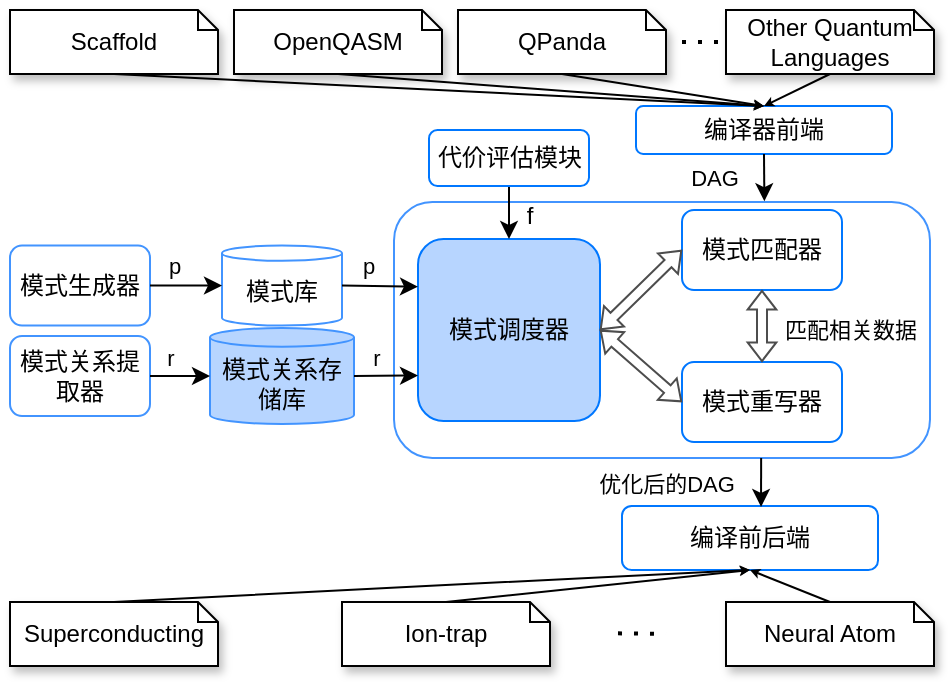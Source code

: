 <mxfile version="21.3.2" type="github">
  <diagram name="第 1 页" id="K5N59-PxgQzMK79zyUdz">
    <mxGraphModel dx="763" dy="496" grid="1" gridSize="10" guides="1" tooltips="1" connect="1" arrows="1" fold="1" page="1" pageScale="1" pageWidth="827" pageHeight="1169" math="0" shadow="0">
      <root>
        <mxCell id="0" />
        <mxCell id="1" parent="0" />
        <mxCell id="aQ9RTElr6oi922dg5BdD-1" value="" style="rounded=1;whiteSpace=wrap;html=1;fillColor=none;strokeColor=#4294FF;" vertex="1" parent="1">
          <mxGeometry x="342" y="176" width="268" height="128" as="geometry" />
        </mxCell>
        <mxCell id="aQ9RTElr6oi922dg5BdD-2" value="Other Quantum&lt;br&gt;Languages" style="shape=note;size=10;whiteSpace=wrap;html=1;shadow=1;" vertex="1" parent="1">
          <mxGeometry x="508" y="80" width="104" height="32" as="geometry" />
        </mxCell>
        <mxCell id="aQ9RTElr6oi922dg5BdD-3" value="OpenQASM" style="shape=note;size=10;whiteSpace=wrap;html=1;shadow=1;" vertex="1" parent="1">
          <mxGeometry x="262" y="80" width="104" height="32" as="geometry" />
        </mxCell>
        <mxCell id="aQ9RTElr6oi922dg5BdD-4" value="Scaffold" style="shape=note;size=10;whiteSpace=wrap;html=1;shadow=1;" vertex="1" parent="1">
          <mxGeometry x="150" y="80" width="104" height="32" as="geometry" />
        </mxCell>
        <mxCell id="aQ9RTElr6oi922dg5BdD-5" value="QPanda" style="shape=note;size=10;whiteSpace=wrap;html=1;shadow=1;" vertex="1" parent="1">
          <mxGeometry x="374" y="80" width="104" height="32" as="geometry" />
        </mxCell>
        <mxCell id="aQ9RTElr6oi922dg5BdD-6" value="编译器前端" style="rounded=1;whiteSpace=wrap;html=1;strokeColor=#0077FF;" vertex="1" parent="1">
          <mxGeometry x="463" y="128" width="128" height="24" as="geometry" />
        </mxCell>
        <mxCell id="aQ9RTElr6oi922dg5BdD-7" value="" style="endArrow=classic;html=1;rounded=0;exitX=0.5;exitY=1;exitDx=0;exitDy=0;exitPerimeter=0;entryX=0.5;entryY=0;entryDx=0;entryDy=0;endSize=2;" edge="1" parent="1" source="aQ9RTElr6oi922dg5BdD-4" target="aQ9RTElr6oi922dg5BdD-6">
          <mxGeometry width="50" height="50" relative="1" as="geometry">
            <mxPoint x="310" y="34" as="sourcePoint" />
            <mxPoint x="360" y="-16" as="targetPoint" />
          </mxGeometry>
        </mxCell>
        <mxCell id="aQ9RTElr6oi922dg5BdD-8" value="" style="endArrow=classic;html=1;rounded=0;exitX=0.5;exitY=1;exitDx=0;exitDy=0;exitPerimeter=0;entryX=0.5;entryY=0;entryDx=0;entryDy=0;endSize=2;" edge="1" parent="1" source="aQ9RTElr6oi922dg5BdD-3" target="aQ9RTElr6oi922dg5BdD-6">
          <mxGeometry width="50" height="50" relative="1" as="geometry">
            <mxPoint x="210" y="120" as="sourcePoint" />
            <mxPoint x="370" y="144" as="targetPoint" />
          </mxGeometry>
        </mxCell>
        <mxCell id="aQ9RTElr6oi922dg5BdD-9" value="" style="endArrow=classic;html=1;rounded=0;exitX=0.5;exitY=1;exitDx=0;exitDy=0;exitPerimeter=0;endSize=2;entryX=0.5;entryY=0;entryDx=0;entryDy=0;" edge="1" parent="1" source="aQ9RTElr6oi922dg5BdD-5" target="aQ9RTElr6oi922dg5BdD-6">
          <mxGeometry width="50" height="50" relative="1" as="geometry">
            <mxPoint x="310" y="34" as="sourcePoint" />
            <mxPoint x="494" y="176" as="targetPoint" />
          </mxGeometry>
        </mxCell>
        <mxCell id="aQ9RTElr6oi922dg5BdD-10" value="" style="endArrow=classic;html=1;rounded=0;exitX=0.5;exitY=1;exitDx=0;exitDy=0;exitPerimeter=0;endSize=2;entryX=0.5;entryY=0;entryDx=0;entryDy=0;" edge="1" parent="1" source="aQ9RTElr6oi922dg5BdD-2" target="aQ9RTElr6oi922dg5BdD-6">
          <mxGeometry width="50" height="50" relative="1" as="geometry">
            <mxPoint x="310" y="34" as="sourcePoint" />
            <mxPoint x="360" y="136" as="targetPoint" />
          </mxGeometry>
        </mxCell>
        <mxCell id="aQ9RTElr6oi922dg5BdD-11" value="" style="endArrow=none;dashed=1;html=1;dashPattern=1 3;strokeWidth=2;rounded=0;entryX=0.019;entryY=0.5;entryDx=0;entryDy=0;entryPerimeter=0;" edge="1" parent="1" target="aQ9RTElr6oi922dg5BdD-2">
          <mxGeometry width="50" height="50" relative="1" as="geometry">
            <mxPoint x="486" y="96" as="sourcePoint" />
            <mxPoint x="502" y="96" as="targetPoint" />
            <Array as="points" />
          </mxGeometry>
        </mxCell>
        <mxCell id="aQ9RTElr6oi922dg5BdD-12" value="模式匹配器" style="rounded=1;whiteSpace=wrap;html=1;strokeColor=#0077FF;" vertex="1" parent="1">
          <mxGeometry x="486" y="180" width="80" height="40" as="geometry" />
        </mxCell>
        <mxCell id="aQ9RTElr6oi922dg5BdD-13" value="模式重写器" style="rounded=1;whiteSpace=wrap;html=1;strokeColor=#0077FF;" vertex="1" parent="1">
          <mxGeometry x="486" y="256" width="80" height="40" as="geometry" />
        </mxCell>
        <mxCell id="aQ9RTElr6oi922dg5BdD-14" value="模式调度器" style="whiteSpace=wrap;html=1;aspect=fixed;fillColor=#B7D5FF;rounded=1;arcSize=14;strokeColor=#0077FF;" vertex="1" parent="1">
          <mxGeometry x="354" y="194.5" width="91" height="91" as="geometry" />
        </mxCell>
        <mxCell id="aQ9RTElr6oi922dg5BdD-15" value="模式关系存储库" style="shape=cylinder3;whiteSpace=wrap;html=1;boundedLbl=1;backgroundOutline=1;size=4.667;fillColor=#B7D5FF;strokeColor=#4294FF;" vertex="1" parent="1">
          <mxGeometry x="250" y="239" width="72" height="48" as="geometry" />
        </mxCell>
        <mxCell id="aQ9RTElr6oi922dg5BdD-16" value="" style="endArrow=classic;html=1;rounded=0;entryX=0;entryY=0.75;entryDx=0;entryDy=0;exitX=1;exitY=0.5;exitDx=0;exitDy=0;exitPerimeter=0;endSize=6;" edge="1" parent="1" source="aQ9RTElr6oi922dg5BdD-15" target="aQ9RTElr6oi922dg5BdD-14">
          <mxGeometry relative="1" as="geometry">
            <mxPoint x="283.5" y="271.5" as="sourcePoint" />
            <mxPoint x="559.5" y="379.5" as="targetPoint" />
          </mxGeometry>
        </mxCell>
        <mxCell id="aQ9RTElr6oi922dg5BdD-17" value="r" style="edgeLabel;resizable=0;html=1;align=center;verticalAlign=middle;rotation=0;" connectable="0" vertex="1" parent="aQ9RTElr6oi922dg5BdD-16">
          <mxGeometry relative="1" as="geometry">
            <mxPoint x="-5" y="-9" as="offset" />
          </mxGeometry>
        </mxCell>
        <mxCell id="aQ9RTElr6oi922dg5BdD-18" value="模式库" style="shape=cylinder3;whiteSpace=wrap;html=1;boundedLbl=1;backgroundOutline=1;size=3.833;strokeColor=#4294FF;" vertex="1" parent="1">
          <mxGeometry x="256" y="197.75" width="60" height="40" as="geometry" />
        </mxCell>
        <mxCell id="aQ9RTElr6oi922dg5BdD-19" value="" style="endArrow=classic;html=1;rounded=0;exitX=1;exitY=0.5;exitDx=0;exitDy=0;exitPerimeter=0;entryX=0;entryY=0.262;entryDx=0;entryDy=0;entryPerimeter=0;endSize=6;" edge="1" parent="1" source="aQ9RTElr6oi922dg5BdD-18" target="aQ9RTElr6oi922dg5BdD-14">
          <mxGeometry relative="1" as="geometry">
            <mxPoint x="275.5" y="259.5" as="sourcePoint" />
            <mxPoint x="403.5" y="224.5" as="targetPoint" />
          </mxGeometry>
        </mxCell>
        <mxCell id="aQ9RTElr6oi922dg5BdD-20" value="p" style="edgeLabel;resizable=0;html=1;align=center;verticalAlign=middle;rotation=0;" connectable="0" vertex="1" parent="aQ9RTElr6oi922dg5BdD-19">
          <mxGeometry relative="1" as="geometry">
            <mxPoint x="-6" y="-10" as="offset" />
          </mxGeometry>
        </mxCell>
        <mxCell id="aQ9RTElr6oi922dg5BdD-21" value="匹配相关数据" style="edgeLabel;resizable=0;html=1;align=center;verticalAlign=middle;" connectable="0" vertex="1" parent="1">
          <mxGeometry x="565.997" y="239.0" as="geometry">
            <mxPoint x="4" y="1" as="offset" />
          </mxGeometry>
        </mxCell>
        <mxCell id="aQ9RTElr6oi922dg5BdD-22" value="" style="shape=flexArrow;endArrow=classic;startArrow=classic;html=1;rounded=0;width=5;endSize=2.758;startWidth=8.333;startSize=2.758;endWidth=8.333;entryX=1;entryY=0.5;entryDx=0;entryDy=0;exitX=0;exitY=0.5;exitDx=0;exitDy=0;strokeColor=#4D4D4D;" edge="1" parent="1" source="aQ9RTElr6oi922dg5BdD-13" target="aQ9RTElr6oi922dg5BdD-14">
          <mxGeometry width="100" height="100" relative="1" as="geometry">
            <mxPoint x="470" y="211" as="sourcePoint" />
            <mxPoint x="434" y="249" as="targetPoint" />
          </mxGeometry>
        </mxCell>
        <mxCell id="aQ9RTElr6oi922dg5BdD-23" value="" style="shape=flexArrow;endArrow=classic;startArrow=classic;html=1;rounded=0;width=5;endSize=2.758;startWidth=8.333;startSize=2.758;endWidth=8.333;entryX=1;entryY=0.5;entryDx=0;entryDy=0;exitX=0;exitY=0.5;exitDx=0;exitDy=0;fontColor=#B7D5FF;strokeColor=#4D4D4D;" edge="1" parent="1" source="aQ9RTElr6oi922dg5BdD-12" target="aQ9RTElr6oi922dg5BdD-14">
          <mxGeometry width="100" height="100" relative="1" as="geometry">
            <mxPoint x="450" y="391" as="sourcePoint" />
            <mxPoint x="414" y="352" as="targetPoint" />
          </mxGeometry>
        </mxCell>
        <mxCell id="aQ9RTElr6oi922dg5BdD-24" value="" style="shape=flexArrow;endArrow=classic;startArrow=classic;html=1;rounded=0;width=5;endSize=2.758;startWidth=8.333;startSize=2.758;endWidth=8.333;entryX=0.5;entryY=0;entryDx=0;entryDy=0;exitX=0.5;exitY=1;exitDx=0;exitDy=0;strokeColor=#4D4D4D;" edge="1" parent="1" source="aQ9RTElr6oi922dg5BdD-12" target="aQ9RTElr6oi922dg5BdD-13">
          <mxGeometry width="100" height="100" relative="1" as="geometry">
            <mxPoint x="470" y="211" as="sourcePoint" />
            <mxPoint x="434" y="249" as="targetPoint" />
          </mxGeometry>
        </mxCell>
        <mxCell id="aQ9RTElr6oi922dg5BdD-25" value="模式生成器" style="rounded=1;whiteSpace=wrap;html=1;strokeColor=#4294FF;" vertex="1" parent="1">
          <mxGeometry x="150" y="197.75" width="70" height="40" as="geometry" />
        </mxCell>
        <mxCell id="aQ9RTElr6oi922dg5BdD-26" value="模式关系提取器" style="rounded=1;whiteSpace=wrap;html=1;strokeColor=#4294FF;" vertex="1" parent="1">
          <mxGeometry x="150" y="243" width="70" height="40" as="geometry" />
        </mxCell>
        <mxCell id="aQ9RTElr6oi922dg5BdD-27" value="" style="endArrow=classic;html=1;rounded=0;exitX=1;exitY=0.5;exitDx=0;exitDy=0;entryX=0;entryY=0.5;entryDx=0;entryDy=0;entryPerimeter=0;endSize=6;" edge="1" parent="1" source="aQ9RTElr6oi922dg5BdD-25" target="aQ9RTElr6oi922dg5BdD-18">
          <mxGeometry relative="1" as="geometry">
            <mxPoint x="330" y="226" as="sourcePoint" />
            <mxPoint x="362" y="226" as="targetPoint" />
          </mxGeometry>
        </mxCell>
        <mxCell id="aQ9RTElr6oi922dg5BdD-28" value="p" style="edgeLabel;resizable=0;html=1;align=center;verticalAlign=middle;rotation=0;" connectable="0" vertex="1" parent="aQ9RTElr6oi922dg5BdD-27">
          <mxGeometry relative="1" as="geometry">
            <mxPoint x="-6" y="-10" as="offset" />
          </mxGeometry>
        </mxCell>
        <mxCell id="aQ9RTElr6oi922dg5BdD-29" value="" style="endArrow=classic;html=1;rounded=0;entryX=0;entryY=0.5;entryDx=0;entryDy=0;exitX=1;exitY=0.5;exitDx=0;exitDy=0;endSize=6;entryPerimeter=0;" edge="1" parent="1" source="aQ9RTElr6oi922dg5BdD-26" target="aQ9RTElr6oi922dg5BdD-15">
          <mxGeometry relative="1" as="geometry">
            <mxPoint x="336" y="270" as="sourcePoint" />
            <mxPoint x="362" y="271" as="targetPoint" />
          </mxGeometry>
        </mxCell>
        <mxCell id="aQ9RTElr6oi922dg5BdD-30" value="r" style="edgeLabel;resizable=0;html=1;align=center;verticalAlign=middle;rotation=0;" connectable="0" vertex="1" parent="aQ9RTElr6oi922dg5BdD-29">
          <mxGeometry relative="1" as="geometry">
            <mxPoint x="-5" y="-9" as="offset" />
          </mxGeometry>
        </mxCell>
        <mxCell id="aQ9RTElr6oi922dg5BdD-31" value="编译前后端" style="rounded=1;whiteSpace=wrap;html=1;strokeColor=#0077FF;" vertex="1" parent="1">
          <mxGeometry x="456" y="328" width="128" height="32" as="geometry" />
        </mxCell>
        <mxCell id="aQ9RTElr6oi922dg5BdD-32" value="" style="endArrow=classic;html=1;rounded=0;entryX=0.543;entryY=0.014;entryDx=0;entryDy=0;entryPerimeter=0;exitX=0.685;exitY=1;exitDx=0;exitDy=0;exitPerimeter=0;" edge="1" parent="1" source="aQ9RTElr6oi922dg5BdD-1" target="aQ9RTElr6oi922dg5BdD-31">
          <mxGeometry relative="1" as="geometry">
            <mxPoint x="528" y="302" as="sourcePoint" />
            <mxPoint x="386" y="216" as="targetPoint" />
          </mxGeometry>
        </mxCell>
        <mxCell id="aQ9RTElr6oi922dg5BdD-33" value="优化后的DAG" style="edgeLabel;resizable=0;html=1;align=center;verticalAlign=middle;spacingBottom=7;" connectable="0" vertex="1" parent="aQ9RTElr6oi922dg5BdD-32">
          <mxGeometry relative="1" as="geometry">
            <mxPoint x="-48" y="4" as="offset" />
          </mxGeometry>
        </mxCell>
        <mxCell id="aQ9RTElr6oi922dg5BdD-34" value="" style="endArrow=classic;html=1;rounded=0;exitX=0.5;exitY=1;exitDx=0;exitDy=0;entryX=0.691;entryY=-0.003;entryDx=0;entryDy=0;entryPerimeter=0;" edge="1" parent="1" source="aQ9RTElr6oi922dg5BdD-6" target="aQ9RTElr6oi922dg5BdD-1">
          <mxGeometry relative="1" as="geometry">
            <mxPoint x="286" y="136" as="sourcePoint" />
            <mxPoint x="530" y="170" as="targetPoint" />
          </mxGeometry>
        </mxCell>
        <mxCell id="aQ9RTElr6oi922dg5BdD-35" value="DAG" style="edgeLabel;resizable=0;html=1;align=center;verticalAlign=middle;" connectable="0" vertex="1" parent="aQ9RTElr6oi922dg5BdD-34">
          <mxGeometry relative="1" as="geometry">
            <mxPoint x="-25" as="offset" />
          </mxGeometry>
        </mxCell>
        <mxCell id="aQ9RTElr6oi922dg5BdD-36" value="Superconducting" style="shape=note;size=10;whiteSpace=wrap;html=1;shadow=1;" vertex="1" parent="1">
          <mxGeometry x="150" y="376" width="104" height="32" as="geometry" />
        </mxCell>
        <mxCell id="aQ9RTElr6oi922dg5BdD-37" value="Neural Atom" style="shape=note;size=10;whiteSpace=wrap;html=1;shadow=1;" vertex="1" parent="1">
          <mxGeometry x="508" y="376" width="104" height="32" as="geometry" />
        </mxCell>
        <mxCell id="aQ9RTElr6oi922dg5BdD-38" value="Ion-trap" style="shape=note;size=10;whiteSpace=wrap;html=1;shadow=1;" vertex="1" parent="1">
          <mxGeometry x="316" y="376" width="104" height="32" as="geometry" />
        </mxCell>
        <mxCell id="aQ9RTElr6oi922dg5BdD-39" value="" style="endArrow=classic;html=1;rounded=0;exitX=0.5;exitY=0;exitDx=0;exitDy=0;exitPerimeter=0;entryX=0.5;entryY=1;entryDx=0;entryDy=0;endSize=2;" edge="1" parent="1" source="aQ9RTElr6oi922dg5BdD-36" target="aQ9RTElr6oi922dg5BdD-31">
          <mxGeometry width="50" height="50" relative="1" as="geometry">
            <mxPoint x="350" y="266" as="sourcePoint" />
            <mxPoint x="400" y="216" as="targetPoint" />
            <Array as="points">
              <mxPoint x="358" y="368" />
            </Array>
          </mxGeometry>
        </mxCell>
        <mxCell id="aQ9RTElr6oi922dg5BdD-40" value="" style="endArrow=classic;html=1;rounded=0;exitX=0.5;exitY=0;exitDx=0;exitDy=0;exitPerimeter=0;entryX=0.5;entryY=1;entryDx=0;entryDy=0;endSize=2;" edge="1" parent="1" source="aQ9RTElr6oi922dg5BdD-38" target="aQ9RTElr6oi922dg5BdD-31">
          <mxGeometry width="50" height="50" relative="1" as="geometry">
            <mxPoint x="350" y="266" as="sourcePoint" />
            <mxPoint x="400" y="216" as="targetPoint" />
          </mxGeometry>
        </mxCell>
        <mxCell id="aQ9RTElr6oi922dg5BdD-41" value="" style="endArrow=classic;html=1;rounded=0;exitX=0.5;exitY=0;exitDx=0;exitDy=0;exitPerimeter=0;entryX=0.5;entryY=1;entryDx=0;entryDy=0;endSize=2;" edge="1" parent="1" source="aQ9RTElr6oi922dg5BdD-37" target="aQ9RTElr6oi922dg5BdD-31">
          <mxGeometry width="50" height="50" relative="1" as="geometry">
            <mxPoint x="350" y="266" as="sourcePoint" />
            <mxPoint x="400" y="216" as="targetPoint" />
          </mxGeometry>
        </mxCell>
        <mxCell id="aQ9RTElr6oi922dg5BdD-42" value="" style="endArrow=none;dashed=1;html=1;dashPattern=1 3;strokeWidth=2;rounded=0;" edge="1" parent="1">
          <mxGeometry width="50" height="50" relative="1" as="geometry">
            <mxPoint x="454" y="391.66" as="sourcePoint" />
            <mxPoint x="478" y="392" as="targetPoint" />
            <Array as="points" />
          </mxGeometry>
        </mxCell>
        <mxCell id="aQ9RTElr6oi922dg5BdD-45" style="edgeStyle=orthogonalEdgeStyle;rounded=0;orthogonalLoop=1;jettySize=auto;html=1;entryX=0.5;entryY=0;entryDx=0;entryDy=0;" edge="1" parent="1" source="aQ9RTElr6oi922dg5BdD-43" target="aQ9RTElr6oi922dg5BdD-14">
          <mxGeometry relative="1" as="geometry" />
        </mxCell>
        <mxCell id="aQ9RTElr6oi922dg5BdD-43" value="代价评估模块" style="rounded=1;whiteSpace=wrap;html=1;strokeColor=#0077FF;" vertex="1" parent="1">
          <mxGeometry x="359.5" y="140" width="80" height="28" as="geometry" />
        </mxCell>
        <mxCell id="aQ9RTElr6oi922dg5BdD-46" value="f" style="text;html=1;strokeColor=none;fillColor=none;align=center;verticalAlign=middle;whiteSpace=wrap;rounded=0;" vertex="1" parent="1">
          <mxGeometry x="379.5" y="168" width="60" height="30" as="geometry" />
        </mxCell>
      </root>
    </mxGraphModel>
  </diagram>
</mxfile>
